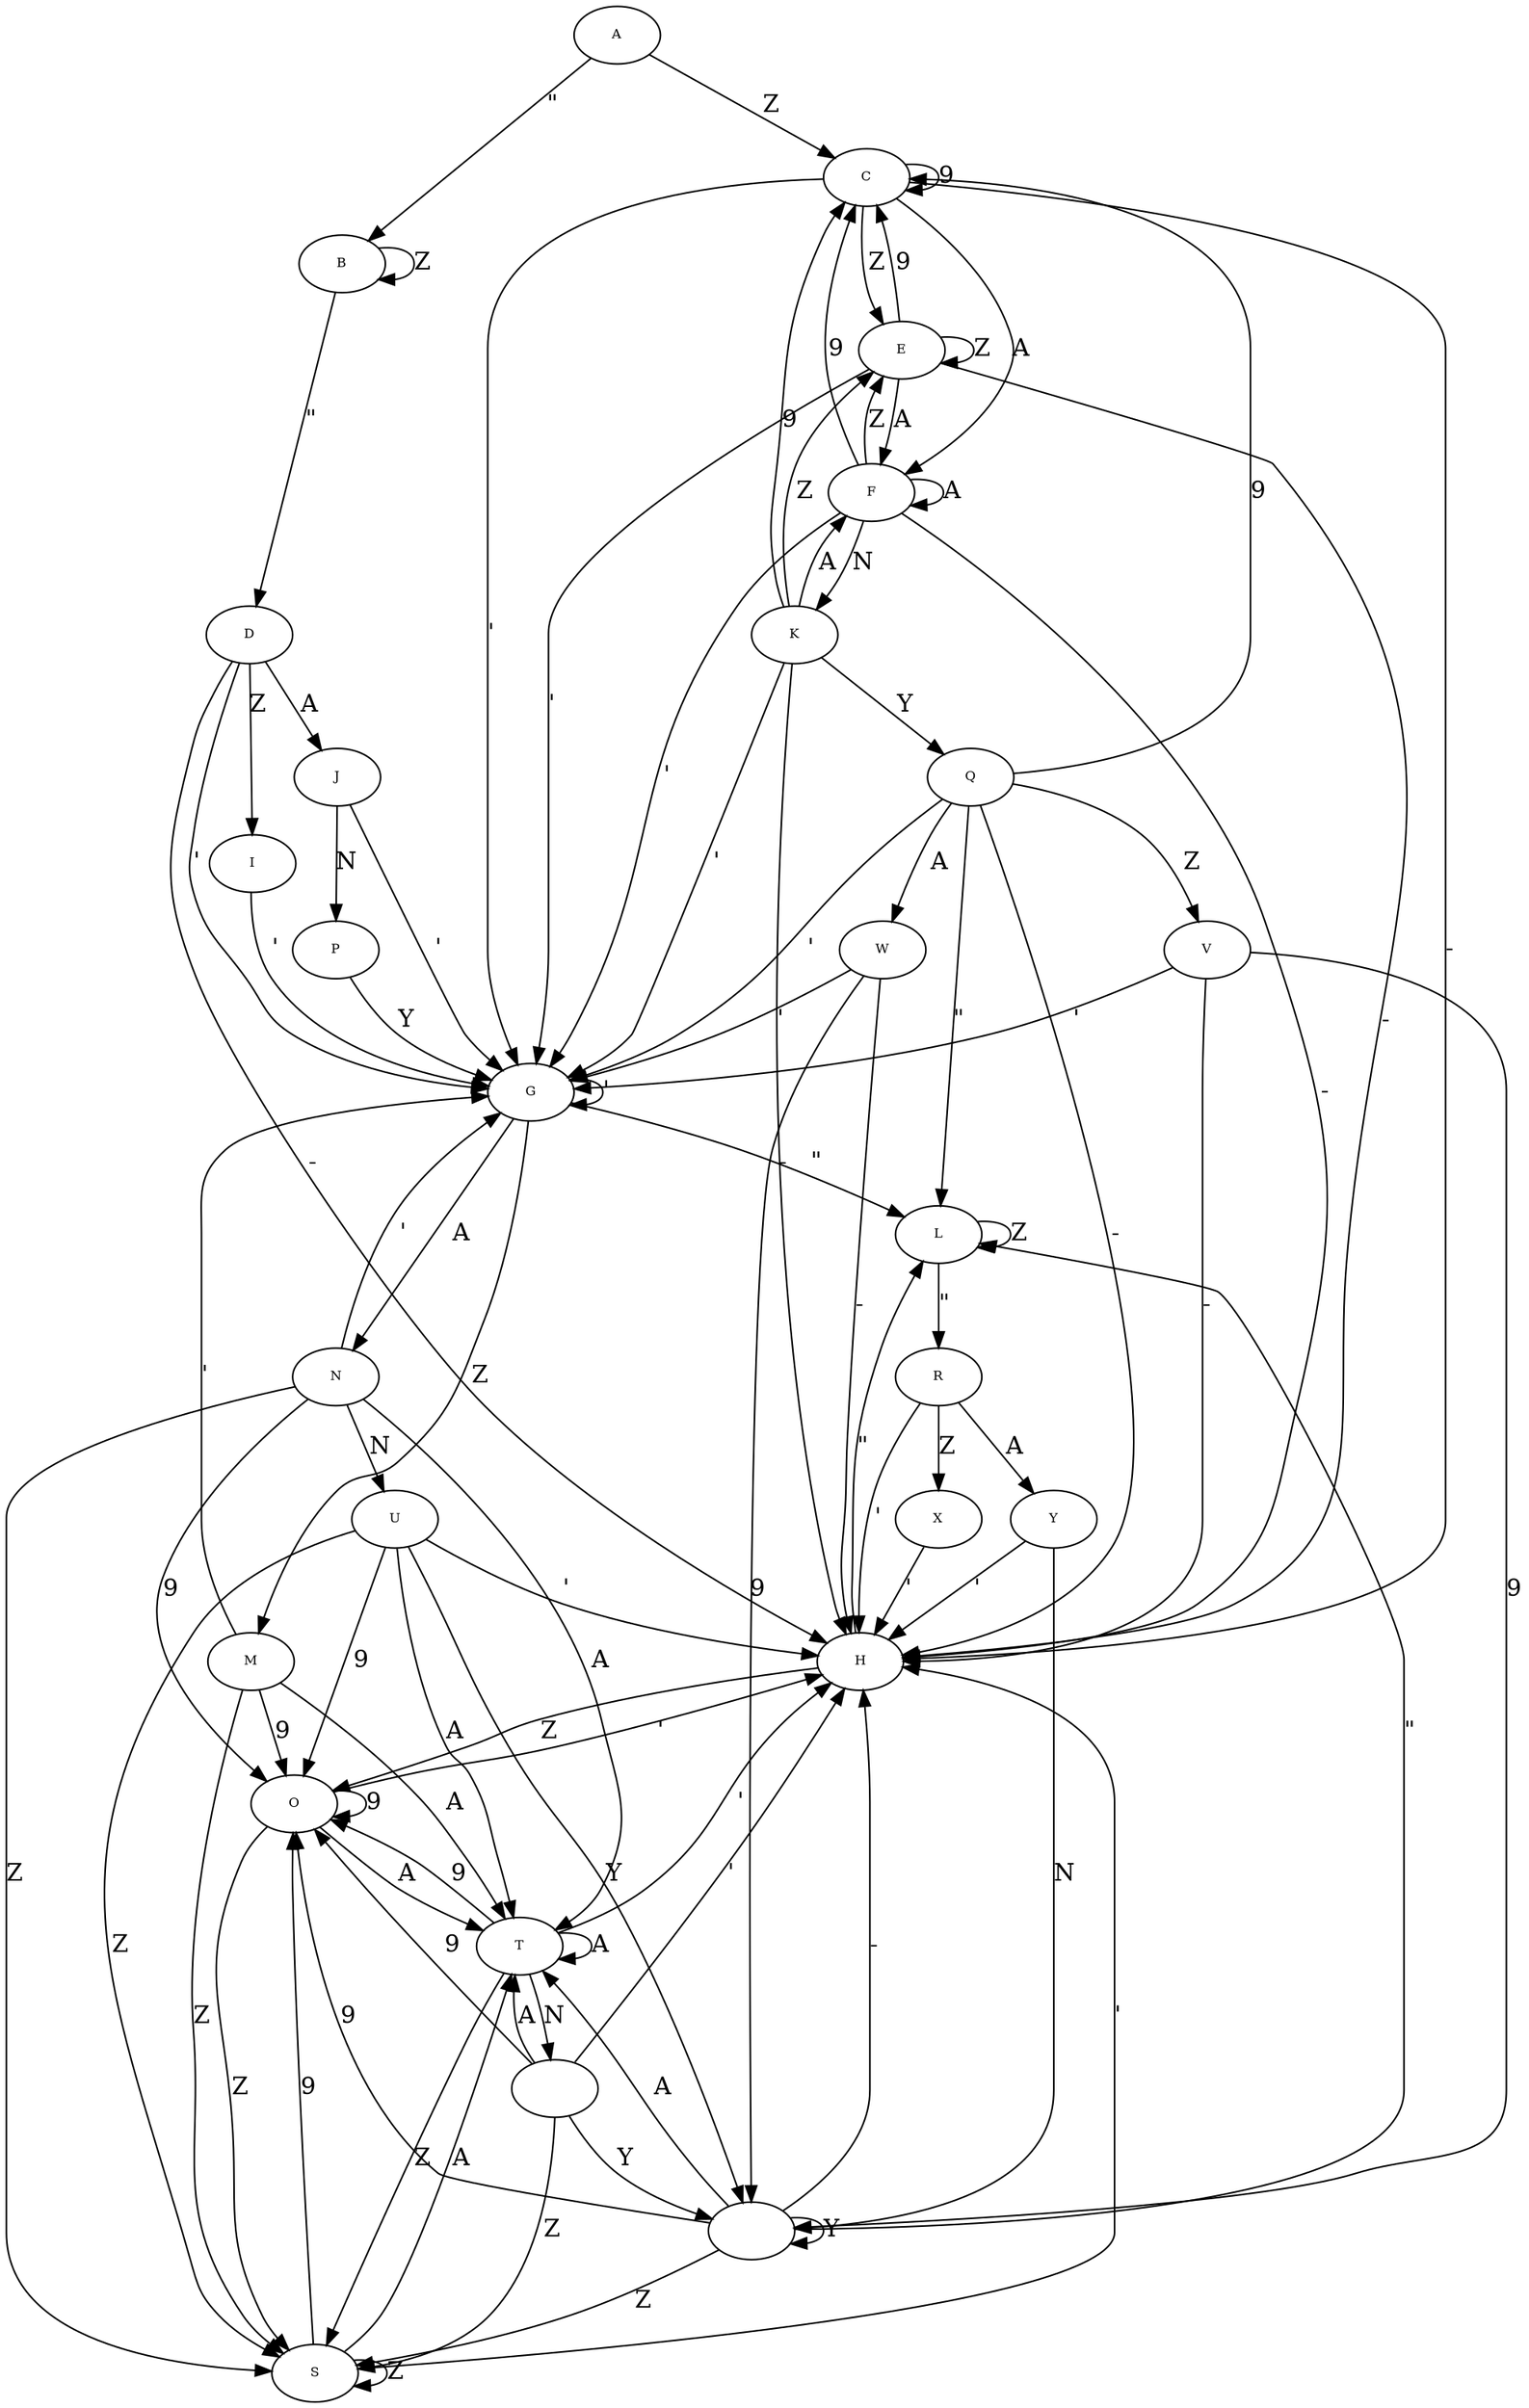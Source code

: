 digraph RGL__DirectedAdjacencyGraph {
    A [
        fontsize = 8,
        label = A
    ]

    B [
        fontsize = 8,
        label = B
    ]

    C [
        fontsize = 8,
        label = C
    ]

    D [
        fontsize = 8,
        label = D
    ]

    E [
        fontsize = 8,
        label = E
    ]

    F [
        fontsize = 8,
        label = F
    ]

    G [
        fontsize = 8,
        label = G
    ]

    H [
        fontsize = 8,
        label = H
    ]

    I [
        fontsize = 8,
        label = I
    ]

    J [
        fontsize = 8,
        label = J
    ]

    K [
        fontsize = 8,
        label = K
    ]

    L [
        fontsize = 8,
        label = L
    ]

    M [
        fontsize = 8,
        label = M
    ]

    N [
        fontsize = 8,
        label = N
    ]

    O [
        fontsize = 8,
        label = O
    ]

    P [
        fontsize = 8,
        label = P
    ]

    Q [
        fontsize = 8,
        label = Q
    ]

    R [
        fontsize = 8,
        label = R
    ]

    S [
        fontsize = 8,
        label = S
    ]

    T [
        fontsize = 8,
        label = T
    ]

    U [
        fontsize = 8,
        label = U
    ]

    V [
        fontsize = 8,
        label = V
    ]

    W [
        fontsize = 8,
        label = W
    ]

    X [
        fontsize = 8,
        label = X
    ]

    Y [
        fontsize = 8,
        label = Y
    ]

    Z [
        fontsize = 8,
        label = Z
    ]

    [
        fontsize = 8,
        label = ""
    ]

    A -> B [
        fontsize = 15,
        label = "\""
    ]

    A -> C [
        fontsize = 15,
        label = Z
    ]

    B -> D [
        fontsize = 15,
        label = "\""
    ]

    B -> B [
        fontsize = 15,
        label = Z
    ]

    C -> E [
        fontsize = 15,
        label = Z
    ]

    C -> F [
        fontsize = 15,
        label = A
    ]

    C -> C [
        fontsize = 15,
        label = 9
    ]

    C -> G [
        fontsize = 15,
        label = "'"
    ]

    C -> H [
        fontsize = 15,
        label = "-"
    ]

    D -> I [
        fontsize = 15,
        label = Z
    ]

    D -> J [
        fontsize = 15,
        label = A
    ]

    D -> G [
        fontsize = 15,
        label = "'"
    ]

    D -> H [
        fontsize = 15,
        label = "-"
    ]

    E -> E [
        fontsize = 15,
        label = Z
    ]

    E -> F [
        fontsize = 15,
        label = A
    ]

    E -> C [
        fontsize = 15,
        label = 9
    ]

    E -> G [
        fontsize = 15,
        label = "'"
    ]

    E -> H [
        fontsize = 15,
        label = "-"
    ]

    F -> E [
        fontsize = 15,
        label = Z
    ]

    F -> F [
        fontsize = 15,
        label = A
    ]

    F -> K [
        fontsize = 15,
        label = N
    ]

    F -> C [
        fontsize = 15,
        label = 9
    ]

    F -> G [
        fontsize = 15,
        label = "'"
    ]

    F -> H [
        fontsize = 15,
        label = "-"
    ]

    G -> L [
        fontsize = 15,
        label = "\""
    ]

    G -> M [
        fontsize = 15,
        label = Z
    ]

    G -> N [
        fontsize = 15,
        label = A
    ]

    G -> G [
        fontsize = 15,
        label = "'"
    ]

    H -> L [
        fontsize = 15,
        label = "\""
    ]

    H -> O [
        fontsize = 15,
        label = Z
    ]

    I -> G [
        fontsize = 15,
        label = "'"
    ]

    J -> P [
        fontsize = 15,
        label = N
    ]

    J -> G [
        fontsize = 15,
        label = "'"
    ]

    K -> E [
        fontsize = 15,
        label = Z
    ]

    K -> F [
        fontsize = 15,
        label = A
    ]

    K -> Q [
        fontsize = 15,
        label = Y
    ]

    K -> C [
        fontsize = 15,
        label = 9
    ]

    K -> G [
        fontsize = 15,
        label = "'"
    ]

    K -> H [
        fontsize = 15,
        label = "-"
    ]

    L -> R [
        fontsize = 15,
        label = "\""
    ]

    L -> L [
        fontsize = 15,
        label = Z
    ]

    M -> S [
        fontsize = 15,
        label = Z
    ]

    M -> T [
        fontsize = 15,
        label = A
    ]

    M -> O [
        fontsize = 15,
        label = 9
    ]

    M -> G [
        fontsize = 15,
        label = "'"
    ]

    N -> S [
        fontsize = 15,
        label = Z
    ]

    N -> T [
        fontsize = 15,
        label = A
    ]

    N -> U [
        fontsize = 15,
        label = N
    ]

    N -> O [
        fontsize = 15,
        label = 9
    ]

    N -> G [
        fontsize = 15,
        label = "'"
    ]

    O -> S [
        fontsize = 15,
        label = Z
    ]

    O -> T [
        fontsize = 15,
        label = A
    ]

    O -> O [
        fontsize = 15,
        label = 9
    ]

    O -> H [
        fontsize = 15,
        label = "'"
    ]

    P -> G [
        fontsize = 15,
        label = Y
    ]

    Q -> L [
        fontsize = 15,
        label = "\""
    ]

    Q -> V [
        fontsize = 15,
        label = Z
    ]

    Q -> W [
        fontsize = 15,
        label = A
    ]

    Q -> C [
        fontsize = 15,
        label = 9
    ]

    Q -> G [
        fontsize = 15,
        label = "'"
    ]

    Q -> H [
        fontsize = 15,
        label = "-"
    ]

    R -> X [
        fontsize = 15,
        label = Z
    ]

    R -> Y [
        fontsize = 15,
        label = A
    ]

    R -> H [
        fontsize = 15,
        label = "'"
    ]

    S -> S [
        fontsize = 15,
        label = Z
    ]

    S -> T [
        fontsize = 15,
        label = A
    ]

    S -> O [
        fontsize = 15,
        label = 9
    ]

    S -> H [
        fontsize = 15,
        label = "'"
    ]

    T -> S [
        fontsize = 15,
        label = Z
    ]

    T -> T [
        fontsize = 15,
        label = A
    ]

    T -> Z [
        fontsize = 15,
        label = N
    ]

    T -> O [
        fontsize = 15,
        label = 9
    ]

    T -> H [
        fontsize = 15,
        label = "'"
    ]

    U -> S [
        fontsize = 15,
        label = Z
    ]

    U -> T [
        fontsize = 15,
        label = A
    ]

    U -> "" [
        fontsize = 15,
        label = Y
    ]

    U -> O [
        fontsize = 15,
        label = 9
    ]

    U -> H [
        fontsize = 15,
        label = "'"
    ]

    V -> "" [
        fontsize = 15,
        label = 9
    ]

    V -> G [
        fontsize = 15,
        label = "'"
    ]

    V -> H [
        fontsize = 15,
        label = "-"
    ]

    W -> "" [
        fontsize = 15,
        label = 9
    ]

    W -> G [
        fontsize = 15,
        label = "'"
    ]

    W -> H [
        fontsize = 15,
        label = "-"
    ]

    X -> H [
        fontsize = 15,
        label = "'"
    ]

    Y -> "" [
        fontsize = 15,
        label = N
    ]

    Y -> H [
        fontsize = 15,
        label = "'"
    ]

    Z -> S [
        fontsize = 15,
        label = Z
    ]

    Z -> T [
        fontsize = 15,
        label = A
    ]

    Z -> "" [
        fontsize = 15,
        label = Y
    ]

    Z -> O [
        fontsize = 15,
        label = 9
    ]

    Z -> H [
        fontsize = 15,
        label = "'"
    ]

    "" -> L [
        fontsize = 15,
        label = "\""
    ]

    "" -> S [
        fontsize = 15,
        label = Z
    ]

    "" -> T [
        fontsize = 15,
        label = A
    ]

    "" -> "" [
        fontsize = 15,
        label = Y
    ]

    "" -> O [
        fontsize = 15,
        label = 9
    ]

    "" -> H [
        fontsize = 15,
        label = "-"
    ]
}
